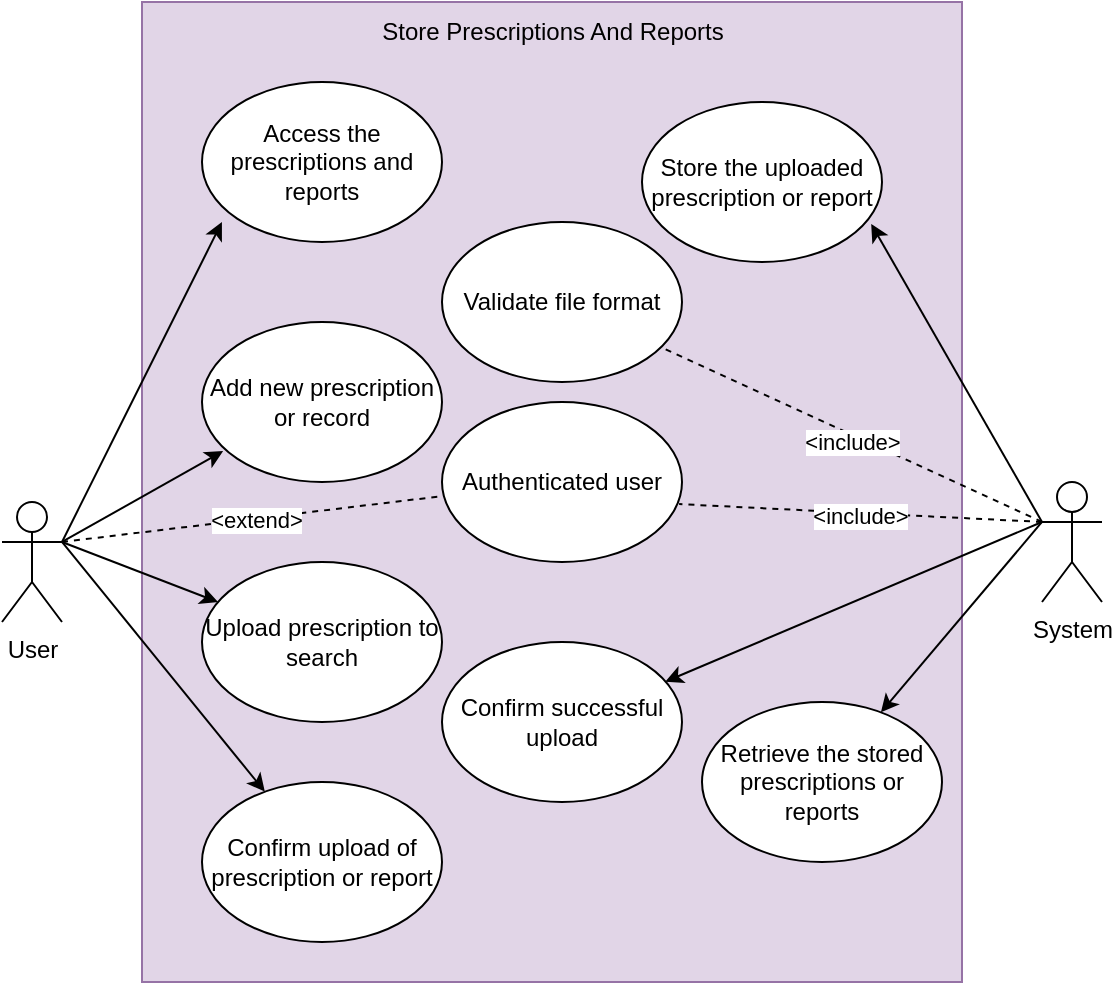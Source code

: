 <mxfile version="24.2.2" type="github">
  <diagram name="Page-1" id="f_ykirnJjztYS76yJxV8">
    <mxGraphModel dx="1423" dy="799" grid="1" gridSize="10" guides="1" tooltips="1" connect="1" arrows="1" fold="1" page="1" pageScale="1" pageWidth="850" pageHeight="1100" math="0" shadow="0">
      <root>
        <mxCell id="0" />
        <mxCell id="1" parent="0" />
        <mxCell id="QkvFy392g0j_PJk01nnA-27" value="" style="rounded=0;whiteSpace=wrap;html=1;fillColor=#e1d5e7;strokeColor=#9673a6;" vertex="1" parent="1">
          <mxGeometry x="260" width="410" height="490" as="geometry" />
        </mxCell>
        <mxCell id="QkvFy392g0j_PJk01nnA-14" style="edgeStyle=none;rounded=0;orthogonalLoop=1;jettySize=auto;html=1;exitX=1;exitY=0.333;exitDx=0;exitDy=0;exitPerimeter=0;" edge="1" parent="1" source="QkvFy392g0j_PJk01nnA-1" target="QkvFy392g0j_PJk01nnA-7">
          <mxGeometry relative="1" as="geometry" />
        </mxCell>
        <mxCell id="QkvFy392g0j_PJk01nnA-15" style="edgeStyle=none;rounded=0;orthogonalLoop=1;jettySize=auto;html=1;exitX=1;exitY=0.333;exitDx=0;exitDy=0;exitPerimeter=0;" edge="1" parent="1" source="QkvFy392g0j_PJk01nnA-1" target="QkvFy392g0j_PJk01nnA-8">
          <mxGeometry relative="1" as="geometry" />
        </mxCell>
        <mxCell id="QkvFy392g0j_PJk01nnA-24" style="edgeStyle=none;rounded=0;orthogonalLoop=1;jettySize=auto;html=1;exitX=1;exitY=0.333;exitDx=0;exitDy=0;exitPerimeter=0;dashed=1;endArrow=none;endFill=0;" edge="1" parent="1" source="QkvFy392g0j_PJk01nnA-1" target="QkvFy392g0j_PJk01nnA-19">
          <mxGeometry relative="1" as="geometry" />
        </mxCell>
        <mxCell id="QkvFy392g0j_PJk01nnA-25" value="&amp;lt;extend&amp;gt;" style="edgeLabel;html=1;align=center;verticalAlign=middle;resizable=0;points=[];" vertex="1" connectable="0" parent="QkvFy392g0j_PJk01nnA-24">
          <mxGeometry x="0.014" relative="1" as="geometry">
            <mxPoint as="offset" />
          </mxGeometry>
        </mxCell>
        <mxCell id="QkvFy392g0j_PJk01nnA-1" value="User" style="shape=umlActor;verticalLabelPosition=bottom;verticalAlign=top;html=1;outlineConnect=0;" vertex="1" parent="1">
          <mxGeometry x="190" y="250" width="30" height="60" as="geometry" />
        </mxCell>
        <mxCell id="QkvFy392g0j_PJk01nnA-17" style="edgeStyle=none;rounded=0;orthogonalLoop=1;jettySize=auto;html=1;exitX=0;exitY=0.333;exitDx=0;exitDy=0;exitPerimeter=0;dashed=1;endArrow=none;endFill=0;" edge="1" parent="1" source="QkvFy392g0j_PJk01nnA-4" target="QkvFy392g0j_PJk01nnA-10">
          <mxGeometry relative="1" as="geometry" />
        </mxCell>
        <mxCell id="QkvFy392g0j_PJk01nnA-26" value="&amp;lt;include&amp;gt;" style="edgeLabel;html=1;align=center;verticalAlign=middle;resizable=0;points=[];" vertex="1" connectable="0" parent="QkvFy392g0j_PJk01nnA-17">
          <mxGeometry x="-0.014" y="3" relative="1" as="geometry">
            <mxPoint as="offset" />
          </mxGeometry>
        </mxCell>
        <mxCell id="QkvFy392g0j_PJk01nnA-4" value="System" style="shape=umlActor;verticalLabelPosition=bottom;verticalAlign=top;html=1;outlineConnect=0;" vertex="1" parent="1">
          <mxGeometry x="710" y="240" width="30" height="60" as="geometry" />
        </mxCell>
        <mxCell id="QkvFy392g0j_PJk01nnA-5" value="Access the prescriptions and reports" style="ellipse;whiteSpace=wrap;html=1;" vertex="1" parent="1">
          <mxGeometry x="290" y="40" width="120" height="80" as="geometry" />
        </mxCell>
        <mxCell id="QkvFy392g0j_PJk01nnA-6" value="Add new prescription or record" style="ellipse;whiteSpace=wrap;html=1;" vertex="1" parent="1">
          <mxGeometry x="290" y="160" width="120" height="80" as="geometry" />
        </mxCell>
        <mxCell id="QkvFy392g0j_PJk01nnA-7" value="Upload prescription to search" style="ellipse;whiteSpace=wrap;html=1;" vertex="1" parent="1">
          <mxGeometry x="290" y="280" width="120" height="80" as="geometry" />
        </mxCell>
        <mxCell id="QkvFy392g0j_PJk01nnA-8" value="Confirm upload of prescription or report" style="ellipse;whiteSpace=wrap;html=1;" vertex="1" parent="1">
          <mxGeometry x="290" y="390" width="120" height="80" as="geometry" />
        </mxCell>
        <mxCell id="QkvFy392g0j_PJk01nnA-9" value="Retrieve the stored prescriptions or reports" style="ellipse;whiteSpace=wrap;html=1;" vertex="1" parent="1">
          <mxGeometry x="540" y="350" width="120" height="80" as="geometry" />
        </mxCell>
        <mxCell id="QkvFy392g0j_PJk01nnA-10" value="Validate file format" style="ellipse;whiteSpace=wrap;html=1;" vertex="1" parent="1">
          <mxGeometry x="410" y="110" width="120" height="80" as="geometry" />
        </mxCell>
        <mxCell id="QkvFy392g0j_PJk01nnA-11" value="Store the uploaded prescription or report" style="ellipse;whiteSpace=wrap;html=1;" vertex="1" parent="1">
          <mxGeometry x="510" y="50" width="120" height="80" as="geometry" />
        </mxCell>
        <mxCell id="QkvFy392g0j_PJk01nnA-12" style="rounded=0;orthogonalLoop=1;jettySize=auto;html=1;exitX=1;exitY=0.333;exitDx=0;exitDy=0;exitPerimeter=0;entryX=0.083;entryY=0.875;entryDx=0;entryDy=0;entryPerimeter=0;" edge="1" parent="1" source="QkvFy392g0j_PJk01nnA-1" target="QkvFy392g0j_PJk01nnA-5">
          <mxGeometry relative="1" as="geometry" />
        </mxCell>
        <mxCell id="QkvFy392g0j_PJk01nnA-13" style="rounded=0;orthogonalLoop=1;jettySize=auto;html=1;exitX=1;exitY=0.333;exitDx=0;exitDy=0;exitPerimeter=0;entryX=0.088;entryY=0.807;entryDx=0;entryDy=0;entryPerimeter=0;" edge="1" parent="1" source="QkvFy392g0j_PJk01nnA-1" target="QkvFy392g0j_PJk01nnA-6">
          <mxGeometry relative="1" as="geometry" />
        </mxCell>
        <mxCell id="QkvFy392g0j_PJk01nnA-16" style="edgeStyle=none;rounded=0;orthogonalLoop=1;jettySize=auto;html=1;exitX=0;exitY=0.333;exitDx=0;exitDy=0;exitPerimeter=0;entryX=0.955;entryY=0.762;entryDx=0;entryDy=0;entryPerimeter=0;" edge="1" parent="1" source="QkvFy392g0j_PJk01nnA-4" target="QkvFy392g0j_PJk01nnA-11">
          <mxGeometry relative="1" as="geometry" />
        </mxCell>
        <mxCell id="QkvFy392g0j_PJk01nnA-18" style="edgeStyle=none;rounded=0;orthogonalLoop=1;jettySize=auto;html=1;exitX=0;exitY=0.333;exitDx=0;exitDy=0;exitPerimeter=0;" edge="1" parent="1" source="QkvFy392g0j_PJk01nnA-4" target="QkvFy392g0j_PJk01nnA-9">
          <mxGeometry relative="1" as="geometry" />
        </mxCell>
        <mxCell id="QkvFy392g0j_PJk01nnA-19" value="Authenticated user" style="ellipse;whiteSpace=wrap;html=1;" vertex="1" parent="1">
          <mxGeometry x="410" y="200" width="120" height="80" as="geometry" />
        </mxCell>
        <mxCell id="QkvFy392g0j_PJk01nnA-20" value="Confirm successful upload" style="ellipse;whiteSpace=wrap;html=1;" vertex="1" parent="1">
          <mxGeometry x="410" y="320" width="120" height="80" as="geometry" />
        </mxCell>
        <mxCell id="QkvFy392g0j_PJk01nnA-21" style="edgeStyle=none;rounded=0;orthogonalLoop=1;jettySize=auto;html=1;exitX=0;exitY=0.333;exitDx=0;exitDy=0;exitPerimeter=0;entryX=0.988;entryY=0.638;entryDx=0;entryDy=0;entryPerimeter=0;dashed=1;endArrow=none;endFill=0;" edge="1" parent="1" source="QkvFy392g0j_PJk01nnA-4" target="QkvFy392g0j_PJk01nnA-19">
          <mxGeometry relative="1" as="geometry" />
        </mxCell>
        <mxCell id="QkvFy392g0j_PJk01nnA-22" value="&amp;lt;include&amp;gt;" style="edgeLabel;html=1;align=center;verticalAlign=middle;resizable=0;points=[];" vertex="1" connectable="0" parent="QkvFy392g0j_PJk01nnA-21">
          <mxGeometry x="0.005" y="1" relative="1" as="geometry">
            <mxPoint as="offset" />
          </mxGeometry>
        </mxCell>
        <mxCell id="QkvFy392g0j_PJk01nnA-23" style="edgeStyle=none;rounded=0;orthogonalLoop=1;jettySize=auto;html=1;exitX=0;exitY=0.333;exitDx=0;exitDy=0;exitPerimeter=0;entryX=0.93;entryY=0.248;entryDx=0;entryDy=0;entryPerimeter=0;" edge="1" parent="1" source="QkvFy392g0j_PJk01nnA-4" target="QkvFy392g0j_PJk01nnA-20">
          <mxGeometry relative="1" as="geometry" />
        </mxCell>
        <mxCell id="QkvFy392g0j_PJk01nnA-28" value="Store Prescriptions And Reports" style="text;html=1;align=center;verticalAlign=middle;whiteSpace=wrap;rounded=0;" vertex="1" parent="1">
          <mxGeometry x="367.5" width="195" height="30" as="geometry" />
        </mxCell>
      </root>
    </mxGraphModel>
  </diagram>
</mxfile>
